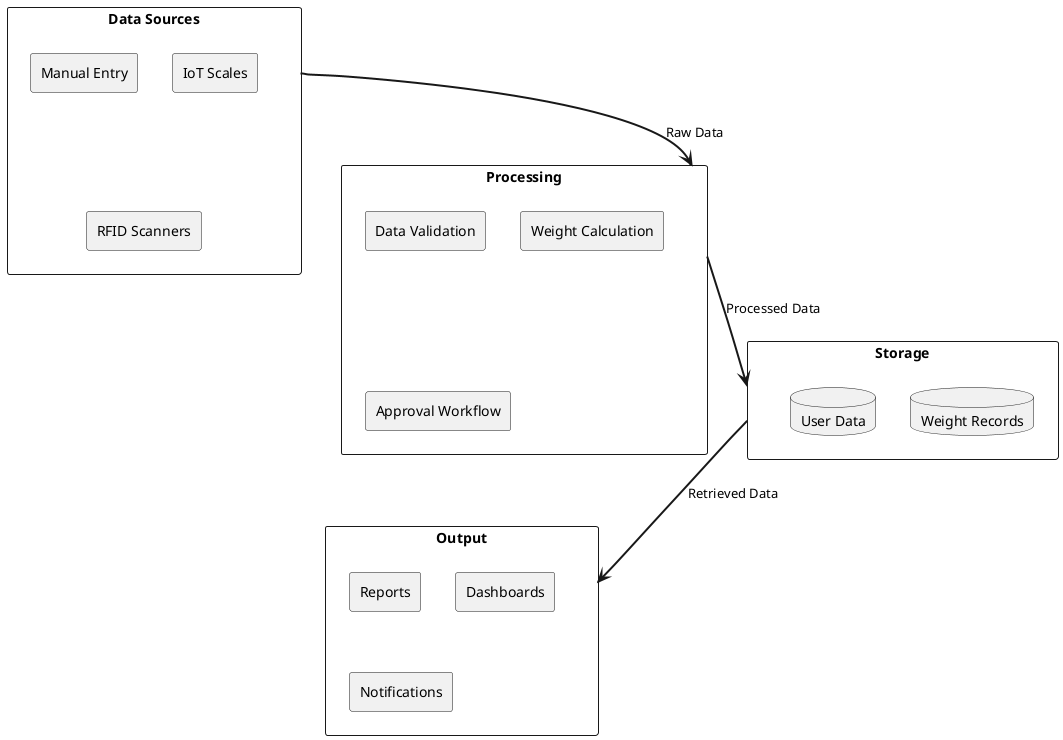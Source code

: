 @startuml Weight Management System - Data Flow Block Diagram

skinparam monochrome true
skinparam shadowing false
skinparam defaultTextAlignment center
skinparam arrowThickness 2

rectangle "Data Sources" as Sources {
  rectangle "Manual Entry" as Manual
  rectangle "IoT Scales" as IoT
  rectangle "RFID Scanners" as RFID
}

rectangle "Processing" as Processing {
  rectangle "Data Validation" as Validation
  rectangle "Weight Calculation" as Calculation
  rectangle "Approval Workflow" as Approval
}

rectangle "Storage" as Storage {
  database "Weight Records" as Records
  database "User Data" as Users
}

rectangle "Output" as Output {
  rectangle "Reports" as Reports
  rectangle "Dashboards" as Dashboards
  rectangle "Notifications" as Notifications
}

Sources --> Processing : Raw Data
Processing --> Storage : Processed Data
Storage --> Output : Retrieved Data

@enduml